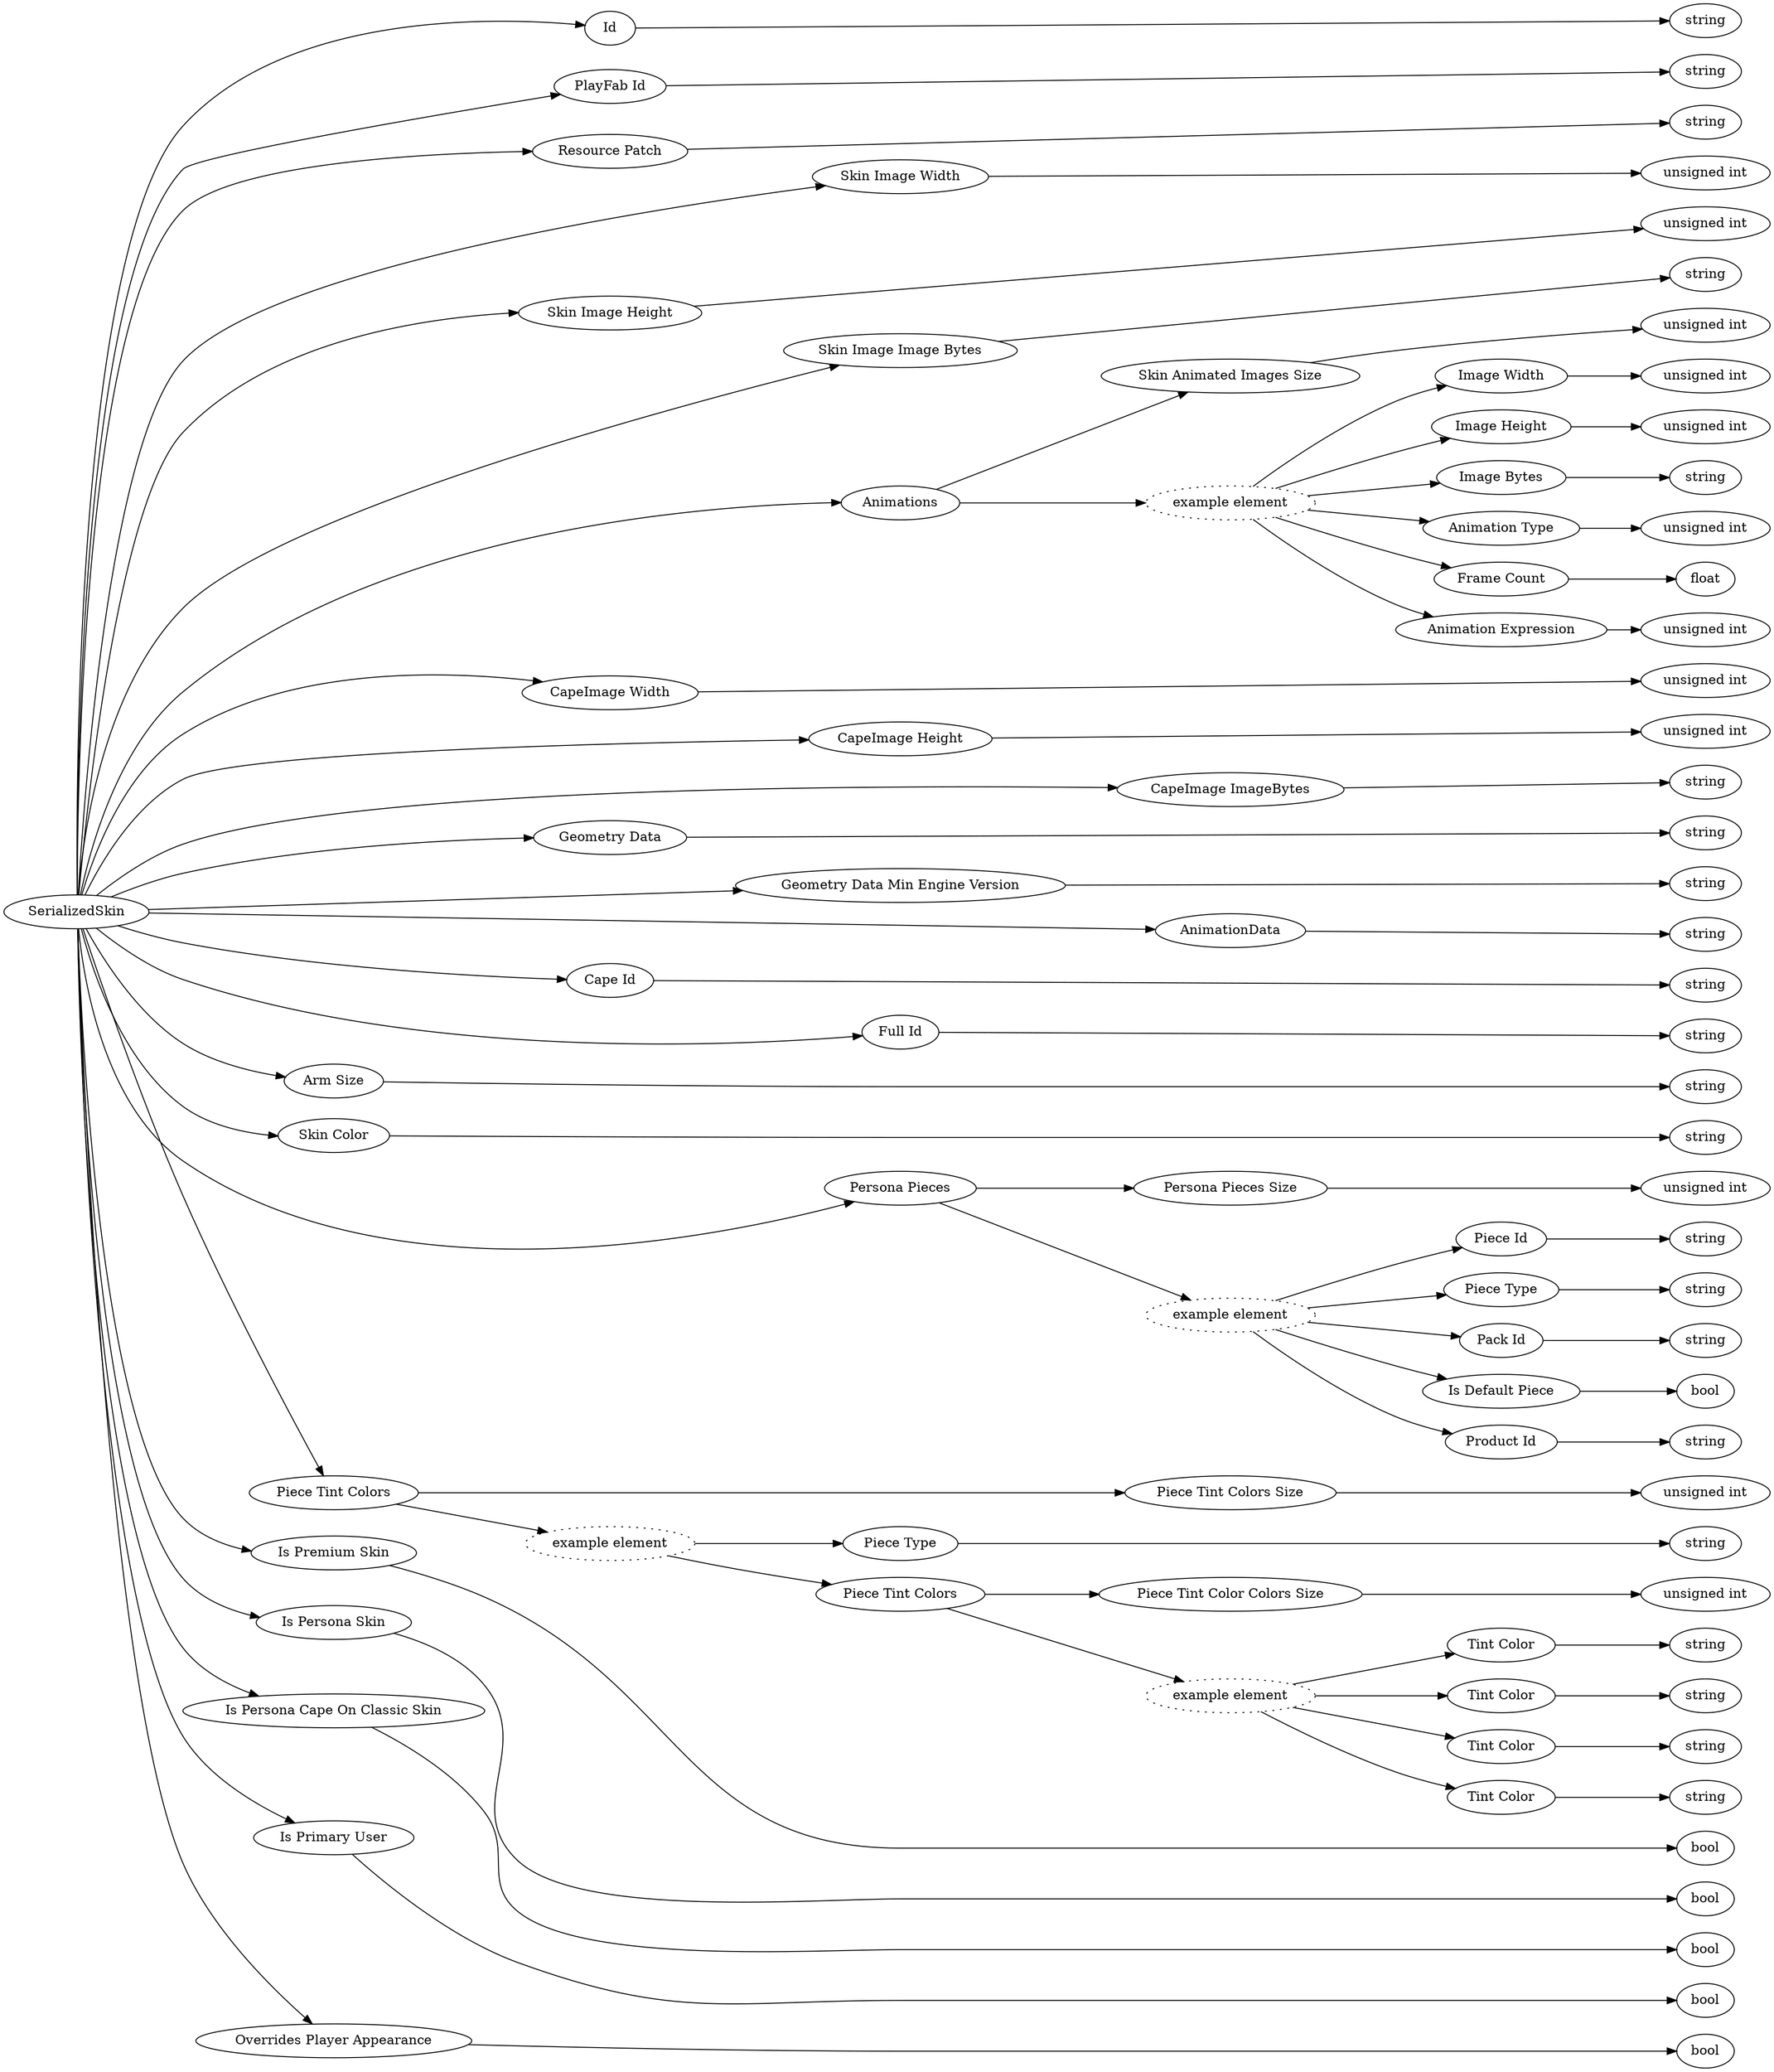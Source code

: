 digraph "SerializedSkin" {
rankdir = LR
22
22 -> 23
23 -> 24
22 -> 25
25 -> 26
22 -> 27
27 -> 28
22 -> 29
29 -> 30
22 -> 31
31 -> 32
22 -> 33
33 -> 34
22 -> 35
35 -> 36
36 -> 37
35 -> 38
38 -> 39
39 -> 40
38 -> 41
41 -> 42
38 -> 43
43 -> 44
38 -> 45
45 -> 46
38 -> 47
47 -> 48
38 -> 49
49 -> 50
22 -> 51
51 -> 52
22 -> 53
53 -> 54
22 -> 55
55 -> 56
22 -> 57
57 -> 58
22 -> 59
59 -> 60
22 -> 61
61 -> 62
22 -> 63
63 -> 64
22 -> 65
65 -> 66
22 -> 67
67 -> 68
22 -> 69
69 -> 70
22 -> 71
71 -> 72
72 -> 73
71 -> 74
74 -> 75
75 -> 76
74 -> 77
77 -> 78
74 -> 79
79 -> 80
74 -> 81
81 -> 82
74 -> 83
83 -> 84
22 -> 85
85 -> 86
86 -> 87
85 -> 88
88 -> 89
89 -> 90
88 -> 91
91 -> 92
92 -> 93
91 -> 94
94 -> 95
95 -> 96
94 -> 97
97 -> 98
94 -> 99
99 -> 100
94 -> 101
101 -> 102
22 -> 103
103 -> 104
22 -> 105
105 -> 106
22 -> 107
107 -> 108
22 -> 109
109 -> 110
22 -> 111
111 -> 112

22 [label="SerializedSkin",comment="name: \"SerializedSkin\", typeName: \"\", id: 22, branchId: 0, recurseId: -1, attributes: 0, notes: \"\""];
23 [label="Id",comment="name: \"Id\", typeName: \"\", id: 23, branchId: 0, recurseId: -1, attributes: 0, notes: \"\""];
24 [label="string",comment="name: \"string\", typeName: \"\", id: 24, branchId: 0, recurseId: -1, attributes: 512, notes: \"\""];
25 [label="PlayFab Id",comment="name: \"PlayFab Id\", typeName: \"\", id: 25, branchId: 0, recurseId: -1, attributes: 0, notes: \"\""];
26 [label="string",comment="name: \"string\", typeName: \"\", id: 26, branchId: 0, recurseId: -1, attributes: 512, notes: \"\""];
27 [label="Resource Patch",comment="name: \"Resource Patch\", typeName: \"\", id: 27, branchId: 0, recurseId: -1, attributes: 0, notes: \"Represents a json blob that contains information about geometry, animations, animation controllers, and attachables, that can be applied to a skin when deserializing.\""];
28 [label="string",comment="name: \"string\", typeName: \"\", id: 28, branchId: 0, recurseId: -1, attributes: 512, notes: \"\""];
29 [label="Skin Image Width",comment="name: \"Skin Image Width\", typeName: \"\", id: 29, branchId: 0, recurseId: -1, attributes: 0, notes: \"\""];
30 [label="unsigned int",comment="name: \"unsigned int\", typeName: \"\", id: 30, branchId: 0, recurseId: -1, attributes: 512, notes: \"\""];
31 [label="Skin Image Height",comment="name: \"Skin Image Height\", typeName: \"\", id: 31, branchId: 0, recurseId: -1, attributes: 0, notes: \"\""];
32 [label="unsigned int",comment="name: \"unsigned int\", typeName: \"\", id: 32, branchId: 0, recurseId: -1, attributes: 512, notes: \"\""];
33 [label="Skin Image Image Bytes",comment="name: \"Skin Image Image Bytes\", typeName: \"\", id: 33, branchId: 0, recurseId: -1, attributes: 0, notes: \"Serialized into a string\""];
34 [label="string",comment="name: \"string\", typeName: \"\", id: 34, branchId: 0, recurseId: -1, attributes: 512, notes: \"\""];
35 [label="Animations",comment="name: \"Animations\", typeName: \"\", id: 35, branchId: 0, recurseId: -1, attributes: 8, notes: \"\""];
36 [label="Skin Animated Images Size",comment="name: \"Skin Animated Images Size\", typeName: \"\", id: 36, branchId: 0, recurseId: -1, attributes: 0, notes: \"\""];
37 [label="unsigned int",comment="name: \"unsigned int\", typeName: \"\", id: 37, branchId: 0, recurseId: -1, attributes: 512, notes: \"\""];
38 [label="example element",style=dotted,comment="name: \"example element\", typeName: \"\", id: 38, branchId: 0, recurseId: -1, attributes: 16, notes: \"\""];
39 [label="Image Width",comment="name: \"Image Width\", typeName: \"\", id: 39, branchId: 0, recurseId: -1, attributes: 0, notes: \"\""];
40 [label="unsigned int",comment="name: \"unsigned int\", typeName: \"\", id: 40, branchId: 0, recurseId: -1, attributes: 512, notes: \"\""];
41 [label="Image Height",comment="name: \"Image Height\", typeName: \"\", id: 41, branchId: 0, recurseId: -1, attributes: 0, notes: \"\""];
42 [label="unsigned int",comment="name: \"unsigned int\", typeName: \"\", id: 42, branchId: 0, recurseId: -1, attributes: 512, notes: \"\""];
43 [label="Image Bytes",comment="name: \"Image Bytes\", typeName: \"\", id: 43, branchId: 0, recurseId: -1, attributes: 0, notes: \"Serialized into a string\""];
44 [label="string",comment="name: \"string\", typeName: \"\", id: 44, branchId: 0, recurseId: -1, attributes: 512, notes: \"\""];
45 [label="Animation Type",comment="name: \"Animation Type\", typeName: \"\", id: 45, branchId: 0, recurseId: -1, attributes: 0, notes: \"\""];
46 [label="unsigned int",comment="name: \"unsigned int\", typeName: \"\", id: 46, branchId: 0, recurseId: -1, attributes: 512, notes: \"\""];
47 [label="Frame Count",comment="name: \"Frame Count\", typeName: \"\", id: 47, branchId: 0, recurseId: -1, attributes: 0, notes: \"\""];
48 [label="float",comment="name: \"float\", typeName: \"\", id: 48, branchId: 0, recurseId: -1, attributes: 512, notes: \"\""];
49 [label="Animation Expression",comment="name: \"Animation Expression\", typeName: \"\", id: 49, branchId: 0, recurseId: -1, attributes: 0, notes: \"\""];
50 [label="unsigned int",comment="name: \"unsigned int\", typeName: \"\", id: 50, branchId: 0, recurseId: -1, attributes: 512, notes: \"\""];
51 [label="CapeImage Width",comment="name: \"CapeImage Width\", typeName: \"\", id: 51, branchId: 0, recurseId: -1, attributes: 0, notes: \"\""];
52 [label="unsigned int",comment="name: \"unsigned int\", typeName: \"\", id: 52, branchId: 0, recurseId: -1, attributes: 512, notes: \"\""];
53 [label="CapeImage Height",comment="name: \"CapeImage Height\", typeName: \"\", id: 53, branchId: 0, recurseId: -1, attributes: 0, notes: \"\""];
54 [label="unsigned int",comment="name: \"unsigned int\", typeName: \"\", id: 54, branchId: 0, recurseId: -1, attributes: 512, notes: \"\""];
55 [label="CapeImage ImageBytes",comment="name: \"CapeImage ImageBytes\", typeName: \"\", id: 55, branchId: 0, recurseId: -1, attributes: 0, notes: \"\""];
56 [label="string",comment="name: \"string\", typeName: \"\", id: 56, branchId: 0, recurseId: -1, attributes: 512, notes: \"\""];
57 [label="Geometry Data",comment="name: \"Geometry Data\", typeName: \"\", id: 57, branchId: 0, recurseId: -1, attributes: 0, notes: \"\""];
58 [label="string",comment="name: \"string\", typeName: \"\", id: 58, branchId: 0, recurseId: -1, attributes: 512, notes: \"\""];
59 [label="Geometry Data Min Engine Version",comment="name: \"Geometry Data Min Engine Version\", typeName: \"\", id: 59, branchId: 0, recurseId: -1, attributes: 0, notes: \"Semantic version\""];
60 [label="string",comment="name: \"string\", typeName: \"\", id: 60, branchId: 0, recurseId: -1, attributes: 512, notes: \"\""];
61 [label="AnimationData",comment="name: \"AnimationData\", typeName: \"\", id: 61, branchId: 0, recurseId: -1, attributes: 0, notes: \"\""];
62 [label="string",comment="name: \"string\", typeName: \"\", id: 62, branchId: 0, recurseId: -1, attributes: 512, notes: \"\""];
63 [label="Cape Id",comment="name: \"Cape Id\", typeName: \"\", id: 63, branchId: 0, recurseId: -1, attributes: 0, notes: \"\""];
64 [label="string",comment="name: \"string\", typeName: \"\", id: 64, branchId: 0, recurseId: -1, attributes: 512, notes: \"\""];
65 [label="Full Id",comment="name: \"Full Id\", typeName: \"\", id: 65, branchId: 0, recurseId: -1, attributes: 0, notes: \"Uniquely identifies a Skin for a player. Skin Pack ID + Skin Id are no longer sufficient, as different players may have the same Classic Skin but different Capes on each of them.\""];
66 [label="string",comment="name: \"string\", typeName: \"\", id: 66, branchId: 0, recurseId: -1, attributes: 512, notes: \"\""];
67 [label="Arm Size",comment="name: \"Arm Size\", typeName: \"\", id: 67, branchId: 0, recurseId: -1, attributes: 0, notes: \"\""];
68 [label="string",comment="name: \"string\", typeName: \"\", id: 68, branchId: 0, recurseId: -1, attributes: 512, notes: \"\""];
69 [label="Skin Color",comment="name: \"Skin Color\", typeName: \"\", id: 69, branchId: 0, recurseId: -1, attributes: 0, notes: \"to hex string\""];
70 [label="string",comment="name: \"string\", typeName: \"\", id: 70, branchId: 0, recurseId: -1, attributes: 512, notes: \"\""];
71 [label="Persona Pieces",comment="name: \"Persona Pieces\", typeName: \"\", id: 71, branchId: 0, recurseId: -1, attributes: 8, notes: \"\""];
72 [label="Persona Pieces Size",comment="name: \"Persona Pieces Size\", typeName: \"\", id: 72, branchId: 0, recurseId: -1, attributes: 0, notes: \"\""];
73 [label="unsigned int",comment="name: \"unsigned int\", typeName: \"\", id: 73, branchId: 0, recurseId: -1, attributes: 512, notes: \"\""];
74 [label="example element",style=dotted,comment="name: \"example element\", typeName: \"\", id: 74, branchId: 0, recurseId: -1, attributes: 16, notes: \"\""];
75 [label="Piece Id",comment="name: \"Piece Id\", typeName: \"\", id: 75, branchId: 0, recurseId: -1, attributes: 0, notes: \"\""];
76 [label="string",comment="name: \"string\", typeName: \"\", id: 76, branchId: 0, recurseId: -1, attributes: 512, notes: \"\""];
77 [label="Piece Type",comment="name: \"Piece Type\", typeName: \"\", id: 77, branchId: 0, recurseId: -1, attributes: 0, notes: \"\""];
78 [label="string",comment="name: \"string\", typeName: \"\", id: 78, branchId: 0, recurseId: -1, attributes: 512, notes: \"\""];
79 [label="Pack Id",comment="name: \"Pack Id\", typeName: \"\", id: 79, branchId: 0, recurseId: -1, attributes: 0, notes: \"\""];
80 [label="string",comment="name: \"string\", typeName: \"\", id: 80, branchId: 0, recurseId: -1, attributes: 512, notes: \"\""];
81 [label="Is Default Piece",comment="name: \"Is Default Piece\", typeName: \"\", id: 81, branchId: 0, recurseId: -1, attributes: 0, notes: \"\""];
82 [label="bool",comment="name: \"bool\", typeName: \"\", id: 82, branchId: 0, recurseId: -1, attributes: 512, notes: \"\""];
83 [label="Product Id",comment="name: \"Product Id\", typeName: \"\", id: 83, branchId: 0, recurseId: -1, attributes: 0, notes: \"\""];
84 [label="string",comment="name: \"string\", typeName: \"\", id: 84, branchId: 0, recurseId: -1, attributes: 512, notes: \"\""];
85 [label="Piece Tint Colors",comment="name: \"Piece Tint Colors\", typeName: \"\", id: 85, branchId: 0, recurseId: -1, attributes: 8, notes: \"\""];
86 [label="Piece Tint Colors Size",comment="name: \"Piece Tint Colors Size\", typeName: \"\", id: 86, branchId: 0, recurseId: -1, attributes: 0, notes: \"\""];
87 [label="unsigned int",comment="name: \"unsigned int\", typeName: \"\", id: 87, branchId: 0, recurseId: -1, attributes: 512, notes: \"\""];
88 [label="example element",style=dotted,comment="name: \"example element\", typeName: \"\", id: 88, branchId: 0, recurseId: -1, attributes: 16, notes: \"\""];
89 [label="Piece Type",comment="name: \"Piece Type\", typeName: \"\", id: 89, branchId: 0, recurseId: -1, attributes: 0, notes: \"\""];
90 [label="string",comment="name: \"string\", typeName: \"\", id: 90, branchId: 0, recurseId: -1, attributes: 512, notes: \"\""];
91 [label="Piece Tint Colors",comment="name: \"Piece Tint Colors\", typeName: \"\", id: 91, branchId: 0, recurseId: -1, attributes: 8, notes: \"\""];
92 [label="Piece Tint Color Colors Size",comment="name: \"Piece Tint Color Colors Size\", typeName: \"\", id: 92, branchId: 0, recurseId: -1, attributes: 0, notes: \"\""];
93 [label="unsigned int",comment="name: \"unsigned int\", typeName: \"\", id: 93, branchId: 0, recurseId: -1, attributes: 512, notes: \"\""];
94 [label="example element",style=dotted,comment="name: \"example element\", typeName: \"\", id: 94, branchId: 0, recurseId: -1, attributes: 16, notes: \"\""];
95 [label="Tint Color",comment="name: \"Tint Color\", typeName: \"\", id: 95, branchId: 0, recurseId: -1, attributes: 0, notes: \"To hex string\""];
96 [label="string",comment="name: \"string\", typeName: \"\", id: 96, branchId: 0, recurseId: -1, attributes: 512, notes: \"\""];
97 [label="Tint Color",comment="name: \"Tint Color\", typeName: \"\", id: 97, branchId: 0, recurseId: -1, attributes: 0, notes: \"To hex string\""];
98 [label="string",comment="name: \"string\", typeName: \"\", id: 98, branchId: 0, recurseId: -1, attributes: 512, notes: \"\""];
99 [label="Tint Color",comment="name: \"Tint Color\", typeName: \"\", id: 99, branchId: 0, recurseId: -1, attributes: 0, notes: \"To hex string\""];
100 [label="string",comment="name: \"string\", typeName: \"\", id: 100, branchId: 0, recurseId: -1, attributes: 512, notes: \"\""];
101 [label="Tint Color",comment="name: \"Tint Color\", typeName: \"\", id: 101, branchId: 0, recurseId: -1, attributes: 0, notes: \"To hex string\""];
102 [label="string",comment="name: \"string\", typeName: \"\", id: 102, branchId: 0, recurseId: -1, attributes: 512, notes: \"\""];
103 [label="Is Premium Skin",comment="name: \"Is Premium Skin\", typeName: \"\", id: 103, branchId: 0, recurseId: -1, attributes: 0, notes: \"\""];
104 [label="bool",comment="name: \"bool\", typeName: \"\", id: 104, branchId: 0, recurseId: -1, attributes: 512, notes: \"\""];
105 [label="Is Persona Skin",comment="name: \"Is Persona Skin\", typeName: \"\", id: 105, branchId: 0, recurseId: -1, attributes: 0, notes: \"Whether a skin is a Classic Skin or Persona Skin\""];
106 [label="bool",comment="name: \"bool\", typeName: \"\", id: 106, branchId: 0, recurseId: -1, attributes: 512, notes: \"\""];
107 [label="Is Persona Cape On Classic Skin",comment="name: \"Is Persona Cape On Classic Skin\", typeName: \"\", id: 107, branchId: 0, recurseId: -1, attributes: 0, notes: \"True if this a classic skin that has a Persona Cape equipped on it, false otherwise.\""];
108 [label="bool",comment="name: \"bool\", typeName: \"\", id: 108, branchId: 0, recurseId: -1, attributes: 512, notes: \"\""];
109 [label="Is Primary User",comment="name: \"Is Primary User\", typeName: \"\", id: 109, branchId: 0, recurseId: -1, attributes: 0, notes: \"\""];
110 [label="bool",comment="name: \"bool\", typeName: \"\", id: 110, branchId: 0, recurseId: -1, attributes: 512, notes: \"\""];
111 [label="Overrides Player Appearance",comment="name: \"Overrides Player Appearance\", typeName: \"\", id: 111, branchId: 0, recurseId: -1, attributes: 0, notes: \"\""];
112 [label="bool",comment="name: \"bool\", typeName: \"\", id: 112, branchId: 0, recurseId: -1, attributes: 512, notes: \"\""];
{ rank = max;24;26;28;30;32;34;37;40;42;44;46;48;50;52;54;56;58;60;62;64;66;68;70;73;76;78;80;82;84;87;90;93;96;98;100;102;104;106;108;110;112}

}
